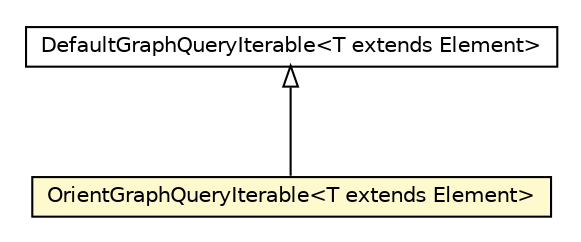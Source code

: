 #!/usr/local/bin/dot
#
# Class diagram 
# Generated by UMLGraph version R5_6-24-gf6e263 (http://www.umlgraph.org/)
#

digraph G {
	edge [fontname="Helvetica",fontsize=10,labelfontname="Helvetica",labelfontsize=10];
	node [fontname="Helvetica",fontsize=10,shape=plaintext];
	nodesep=0.25;
	ranksep=0.5;
	// com.tinkerpop.blueprints.impls.orient.OrientGraphQuery.OrientGraphQueryIterable<T extends com.tinkerpop.blueprints.Element>
	c4470504 [label=<<table title="com.tinkerpop.blueprints.impls.orient.OrientGraphQuery.OrientGraphQueryIterable" border="0" cellborder="1" cellspacing="0" cellpadding="2" port="p" bgcolor="lemonChiffon" href="./OrientGraphQuery.OrientGraphQueryIterable.html">
		<tr><td><table border="0" cellspacing="0" cellpadding="1">
<tr><td align="center" balign="center"> OrientGraphQueryIterable&lt;T extends Element&gt; </td></tr>
		</table></td></tr>
		</table>>, URL="./OrientGraphQuery.OrientGraphQueryIterable.html", fontname="Helvetica", fontcolor="black", fontsize=10.0];
	//com.tinkerpop.blueprints.impls.orient.OrientGraphQuery.OrientGraphQueryIterable<T extends com.tinkerpop.blueprints.Element> extends com.tinkerpop.blueprints.util.DefaultGraphQuery.DefaultGraphQueryIterable<T>
	c4470776:p -> c4470504:p [dir=back,arrowtail=empty];
	// com.tinkerpop.blueprints.util.DefaultGraphQuery.DefaultGraphQueryIterable<T extends com.tinkerpop.blueprints.Element>
	c4470776 [label=<<table title="com.tinkerpop.blueprints.util.DefaultGraphQuery.DefaultGraphQueryIterable" border="0" cellborder="1" cellspacing="0" cellpadding="2" port="p" href="http://java.sun.com/j2se/1.4.2/docs/api/com/tinkerpop/blueprints/util/DefaultGraphQuery/DefaultGraphQueryIterable.html">
		<tr><td><table border="0" cellspacing="0" cellpadding="1">
<tr><td align="center" balign="center"> DefaultGraphQueryIterable&lt;T extends Element&gt; </td></tr>
		</table></td></tr>
		</table>>, URL="http://java.sun.com/j2se/1.4.2/docs/api/com/tinkerpop/blueprints/util/DefaultGraphQuery/DefaultGraphQueryIterable.html", fontname="Helvetica", fontcolor="black", fontsize=10.0];
}

